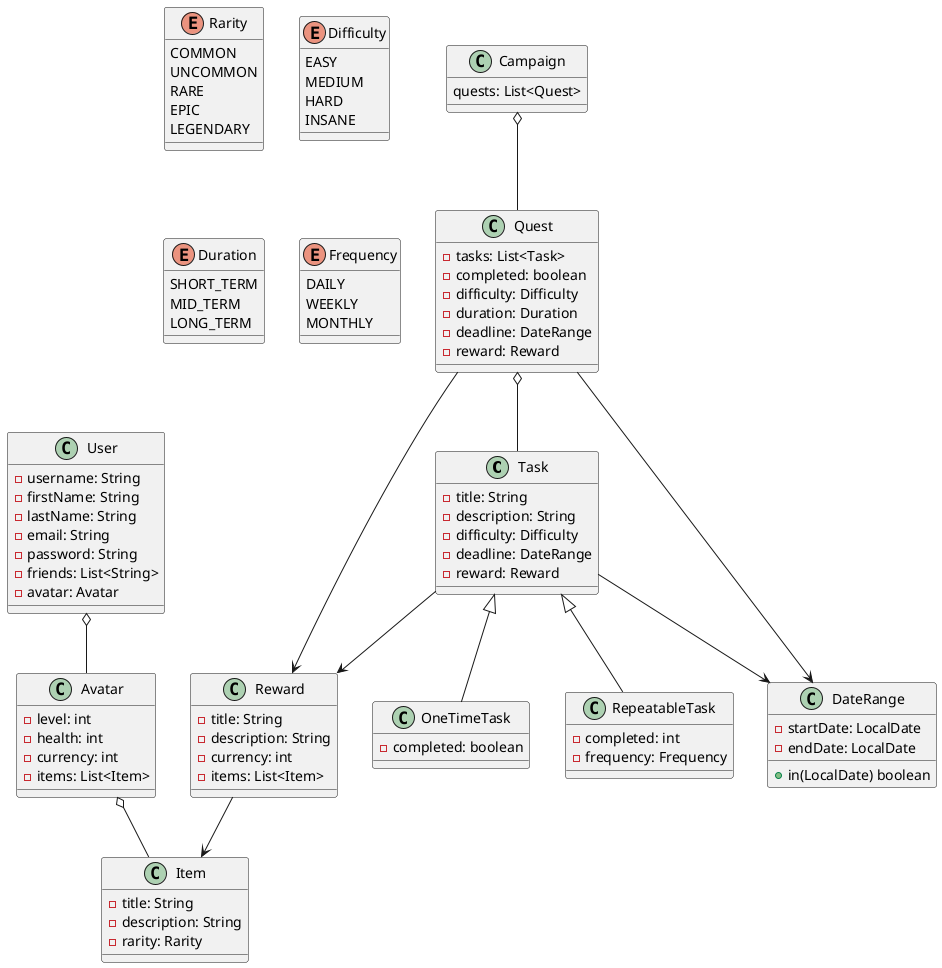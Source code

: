 @startuml

class Task {
    -title: String
    -description: String
    -difficulty: Difficulty
    -deadline: DateRange
    -reward: Reward
}

class RepeatableTask {
    -completed: int
    -frequency: Frequency
}

class OneTimeTask {
    -completed: boolean
}

class Campaign {
    quests: List<Quest>
}

class Quest {
    -tasks: List<Task>
    -completed: boolean
    -difficulty: Difficulty
    -duration: Duration
    -deadline: DateRange
    -reward: Reward
}

class Reward {
    -title: String
    -description: String
    -currency: int
    -items: List<Item>
}

class User {
    -username: String
    -firstName: String
    -lastName: String
    -email: String
    -password: String
    -friends: List<String>
    -avatar: Avatar
}

class Avatar {
    -level: int
    -health: int
    -currency: int
    -items: List<Item>
}

class Item {
    -title: String
    -description: String
    -rarity: Rarity
}

enum Rarity {
    COMMON
    UNCOMMON
    RARE
    EPIC
    LEGENDARY
}

enum Difficulty {
    EASY
    MEDIUM
    HARD
    INSANE
}

enum Duration {
    SHORT_TERM
    MID_TERM
    LONG_TERM
}

enum Frequency {
    DAILY
    WEEKLY
    MONTHLY
}

class DateRange {
    -startDate: LocalDate
    -endDate: LocalDate
    +in(LocalDate) boolean
}

Campaign o-- Quest
Quest o-- Task

Task --> Reward
Task --> DateRange
Task <|-- RepeatableTask
Task <|-- OneTimeTask

Quest --> DateRange
Quest --> Reward

User o-- Avatar
Avatar o-- Item
Reward --> Item

@enduml